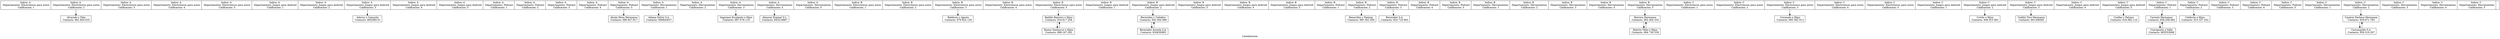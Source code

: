 Digraph G{
rankdir = TB;
 node [shape = record];
 
 
 label = "Linealizacion";
 
 // creamos el vector  
 Vector [label="  <A0>Indice: A \n Departamento: Electrónicos para autos\n Calificacion: 1|<A1>Indice: A \n Departamento: Electrónicos para autos\n Calificacion: 2|<A2>Indice: A \n Departamento: Electrónicos para autos\n Calificacion: 3|<A3>Indice: A \n Departamento: Electrónicos para autos\n Calificacion: 4|<A4>Indice: A \n Departamento: Electrónicos para autos\n Calificacion: 5|
<A5>Indice: A \n Departamento: Juegos para Android\n Calificacion: 1|<A6>Indice: A \n Departamento: Juegos para Android\n Calificacion: 2|<A7>Indice: A \n Departamento: Juegos para Android\n Calificacion: 3|<A8>Indice: A \n Departamento: Juegos para Android\n Calificacion: 4|<A9>Indice: A \n Departamento: Juegos para Android\n Calificacion: 5|
<A10>Indice: A \n Departamento: Podcast\n Calificacion: 1|<A11>Indice: A \n Departamento: Podcast\n Calificacion: 2|<A12>Indice: A \n Departamento: Podcast\n Calificacion: 3|<A13>Indice: A \n Departamento: Podcast\n Calificacion: 4|<A14>Indice: A \n Departamento: Podcast\n Calificacion: 5|
<A15>Indice: A \n Departamento: Herramientas\n Calificacion: 1|<A16>Indice: A \n Departamento: Herramientas\n Calificacion: 2|<A17>Indice: A \n Departamento: Herramientas\n Calificacion: 3|<A18>Indice: A \n Departamento: Herramientas\n Calificacion: 4|<A19>Indice: A \n Departamento: Herramientas\n Calificacion: 5|
<B20>Indice: B \n Departamento: Electrónicos para autos\n Calificacion: 1|<B21>Indice: B \n Departamento: Electrónicos para autos\n Calificacion: 2|<B22>Indice: B \n Departamento: Electrónicos para autos\n Calificacion: 3|<B23>Indice: B \n Departamento: Electrónicos para autos\n Calificacion: 4|<B24>Indice: B \n Departamento: Electrónicos para autos\n Calificacion: 5|
<B25>Indice: B \n Departamento: Juegos para Android\n Calificacion: 1|<B26>Indice: B \n Departamento: Juegos para Android\n Calificacion: 2|<B27>Indice: B \n Departamento: Juegos para Android\n Calificacion: 3|<B28>Indice: B \n Departamento: Juegos para Android\n Calificacion: 4|<B29>Indice: B \n Departamento: Juegos para Android\n Calificacion: 5|
<B30>Indice: B \n Departamento: Podcast\n Calificacion: 1|<B31>Indice: B \n Departamento: Podcast\n Calificacion: 2|<B32>Indice: B \n Departamento: Podcast\n Calificacion: 3|<B33>Indice: B \n Departamento: Podcast\n Calificacion: 4|<B34>Indice: B \n Departamento: Podcast\n Calificacion: 5|
<B35>Indice: B \n Departamento: Herramientas\n Calificacion: 1|<B36>Indice: B \n Departamento: Herramientas\n Calificacion: 2|<B37>Indice: B \n Departamento: Herramientas\n Calificacion: 3|<B38>Indice: B \n Departamento: Herramientas\n Calificacion: 4|<B39>Indice: B \n Departamento: Herramientas\n Calificacion: 5|
<C40>Indice: C \n Departamento: Electrónicos para autos\n Calificacion: 1|<C41>Indice: C \n Departamento: Electrónicos para autos\n Calificacion: 2|<C42>Indice: C \n Departamento: Electrónicos para autos\n Calificacion: 3|<C43>Indice: C \n Departamento: Electrónicos para autos\n Calificacion: 4|<C44>Indice: C \n Departamento: Electrónicos para autos\n Calificacion: 5|
<C45>Indice: C \n Departamento: Juegos para Android\n Calificacion: 1|<C46>Indice: C \n Departamento: Juegos para Android\n Calificacion: 2|<C47>Indice: C \n Departamento: Juegos para Android\n Calificacion: 3|<C48>Indice: C \n Departamento: Juegos para Android\n Calificacion: 4|<C49>Indice: C \n Departamento: Juegos para Android\n Calificacion: 5|
<C50>Indice: C \n Departamento: Podcast\n Calificacion: 1|<C51>Indice: C \n Departamento: Podcast\n Calificacion: 2|<C52>Indice: C \n Departamento: Podcast\n Calificacion: 3|<C53>Indice: C \n Departamento: Podcast\n Calificacion: 4|<C54>Indice: C \n Departamento: Podcast\n Calificacion: 5|
<C55>Indice: C \n Departamento: Herramientas\n Calificacion: 1|<C56>Indice: C \n Departamento: Herramientas\n Calificacion: 2|<C57>Indice: C \n Departamento: Herramientas\n Calificacion: 3|<C58>Indice: C \n Departamento: Herramientas\n Calificacion: 4|<C59>Indice: C \n Departamento: Herramientas\n Calificacion: 5|
 " ]; 
Vector:A1->" Alvarado y Piña\n Contacto: 991.850.635" 
Vector:A7->" Adorno y Camacho\n Contacto: 985298151" 
Vector:A14->" Alcala Mora Hermanos\n Contacto: 980-827-817" 
Vector:A15->" Adame Delrío S.A.\n Contacto: 909845637" 
Vector:A17->" Anguiano Escalante e Hijos\n Contacto: 987-076-119" 
Vector:A18->" Almaraz Espinal S.L.\n Contacto: 943518867" 
Vector:B22->" Balderas y Agosto\n Contacto: 979 824 130" 
Vector:B24->" Badillo Ramírez e Hijos\n Contacto: 916-817-258"-> " Bueno Santacruz e Hijos\n Contacto: 989-167-262"-> " Badillo Ramírez e Hijos\n Contacto: 916-817-258"; 
Vector:B26->" Bermúdez y Ceballos\n Contacto: 942 004 668"-> " Bermúdez Arreola S.A.\n Contacto: 930830885"-> " Bermúdez y Ceballos\n Contacto: 942 004 668"; 
Vector:B31->" Benavídez y Pantoja\n Contacto: 985 363 456" 
Vector:B32->" Bermúdez S.A.\n Contacto: 924 718 993" 
Vector:B39->" Barrera Hermanos\n Contacto: 963 404 333"-> " Batista Vélez e Hijos\n Contacto: 984 736 539"-> " Barrera Hermanos\n Contacto: 963 404 333"; 
Vector:C42->" Coronado e Hijos\n Contacto: 995 562 913" 
Vector:C46->" Cortés e Hijos\n Contacto: 949 915 891" 
Vector:C47->" Cedillo Toro Hermanos\n Contacto: 961308585" 
Vector:C49->" Cuellar y Palomo\n Contacto: 916.992.110" 
Vector:C50->" Carreón Hermanos\n Contacto: 938.458.084"-> " Concepción y Valle\n Contacto: 965553098"-> " Carreón Hermanos\n Contacto: 938.458.084"; 
Vector:C51->" Calderón e Hijos\n Contacto: 915 327 452" 
Vector:C56->" Casárez Pacheco Hermanos\n Contacto: 929-971-783"-> " Carrasquillo S.A.\n Contacto: 956.519.297"-> " Casárez Pacheco Hermanos\n Contacto: 929-971-783"; 
}